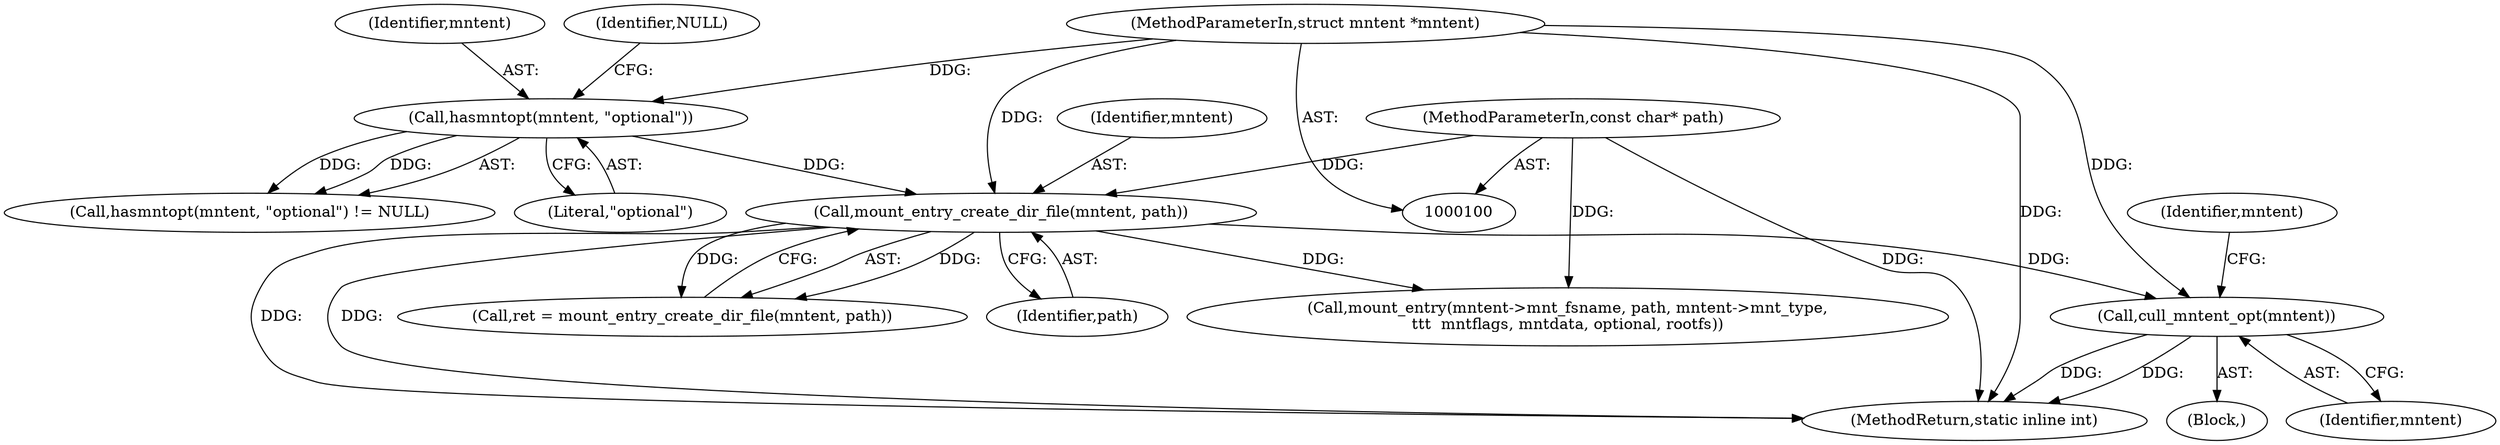digraph "0_lxc_592fd47a6245508b79fe6ac819fe6d3b2c1289be_7@pointer" {
"1000131" [label="(Call,cull_mntent_opt(mntent))"];
"1000118" [label="(Call,mount_entry_create_dir_file(mntent, path))"];
"1000112" [label="(Call,hasmntopt(mntent, \"optional\"))"];
"1000101" [label="(MethodParameterIn,struct mntent *mntent)"];
"1000102" [label="(MethodParameterIn,const char* path)"];
"1000113" [label="(Identifier,mntent)"];
"1000119" [label="(Identifier,mntent)"];
"1000131" [label="(Call,cull_mntent_opt(mntent))"];
"1000114" [label="(Literal,\"optional\")"];
"1000104" [label="(Block,)"];
"1000101" [label="(MethodParameterIn,struct mntent *mntent)"];
"1000152" [label="(Call,mount_entry(mntent->mnt_fsname, path, mntent->mnt_type,\n\t\t\t  mntflags, mntdata, optional, rootfs))"];
"1000120" [label="(Identifier,path)"];
"1000116" [label="(Call,ret = mount_entry_create_dir_file(mntent, path))"];
"1000102" [label="(MethodParameterIn,const char* path)"];
"1000111" [label="(Call,hasmntopt(mntent, \"optional\") != NULL)"];
"1000168" [label="(MethodReturn,static inline int)"];
"1000118" [label="(Call,mount_entry_create_dir_file(mntent, path))"];
"1000137" [label="(Identifier,mntent)"];
"1000115" [label="(Identifier,NULL)"];
"1000112" [label="(Call,hasmntopt(mntent, \"optional\"))"];
"1000132" [label="(Identifier,mntent)"];
"1000131" -> "1000104"  [label="AST: "];
"1000131" -> "1000132"  [label="CFG: "];
"1000132" -> "1000131"  [label="AST: "];
"1000137" -> "1000131"  [label="CFG: "];
"1000131" -> "1000168"  [label="DDG: "];
"1000131" -> "1000168"  [label="DDG: "];
"1000118" -> "1000131"  [label="DDG: "];
"1000101" -> "1000131"  [label="DDG: "];
"1000118" -> "1000116"  [label="AST: "];
"1000118" -> "1000120"  [label="CFG: "];
"1000119" -> "1000118"  [label="AST: "];
"1000120" -> "1000118"  [label="AST: "];
"1000116" -> "1000118"  [label="CFG: "];
"1000118" -> "1000168"  [label="DDG: "];
"1000118" -> "1000168"  [label="DDG: "];
"1000118" -> "1000116"  [label="DDG: "];
"1000118" -> "1000116"  [label="DDG: "];
"1000112" -> "1000118"  [label="DDG: "];
"1000101" -> "1000118"  [label="DDG: "];
"1000102" -> "1000118"  [label="DDG: "];
"1000118" -> "1000152"  [label="DDG: "];
"1000112" -> "1000111"  [label="AST: "];
"1000112" -> "1000114"  [label="CFG: "];
"1000113" -> "1000112"  [label="AST: "];
"1000114" -> "1000112"  [label="AST: "];
"1000115" -> "1000112"  [label="CFG: "];
"1000112" -> "1000111"  [label="DDG: "];
"1000112" -> "1000111"  [label="DDG: "];
"1000101" -> "1000112"  [label="DDG: "];
"1000101" -> "1000100"  [label="AST: "];
"1000101" -> "1000168"  [label="DDG: "];
"1000102" -> "1000100"  [label="AST: "];
"1000102" -> "1000168"  [label="DDG: "];
"1000102" -> "1000152"  [label="DDG: "];
}
